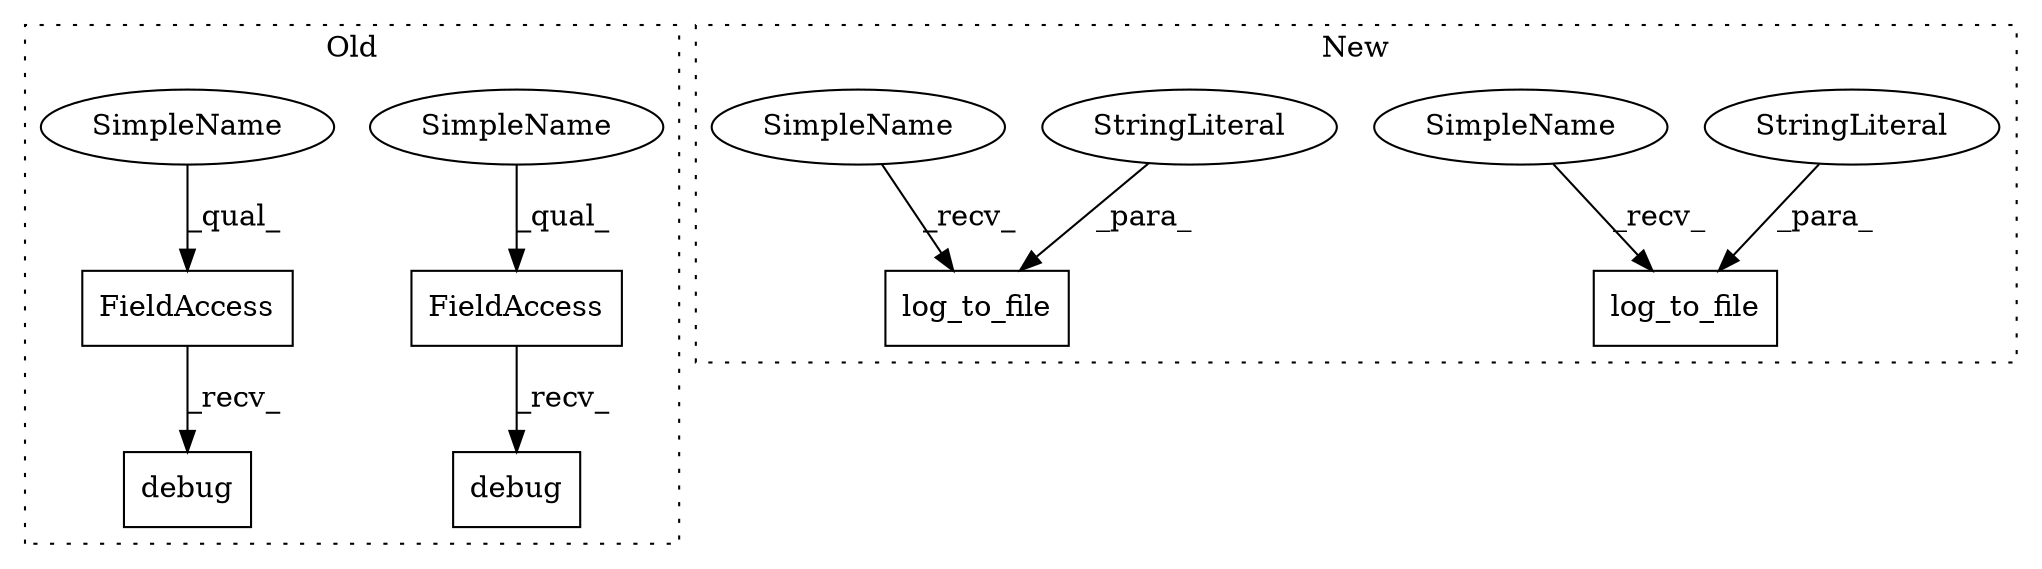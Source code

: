digraph G {
subgraph cluster0 {
1 [label="debug" a="32" s="52781" l="7" shape="box"];
3 [label="FieldAccess" a="22" s="52770" l="10" shape="box"];
5 [label="FieldAccess" a="22" s="54153" l="10" shape="box"];
6 [label="debug" a="32" s="54164" l="7" shape="box"];
9 [label="SimpleName" a="42" s="52770" l="3" shape="ellipse"];
10 [label="SimpleName" a="42" s="54153" l="3" shape="ellipse"];
label = "Old";
style="dotted";
}
subgraph cluster1 {
2 [label="log_to_file" a="32" s="52918,52940" l="12,1" shape="box"];
4 [label="StringLiteral" a="45" s="52930" l="10" shape="ellipse"];
7 [label="log_to_file" a="32" s="54319,54341" l="12,1" shape="box"];
8 [label="StringLiteral" a="45" s="54331" l="10" shape="ellipse"];
11 [label="SimpleName" a="42" s="54315" l="3" shape="ellipse"];
12 [label="SimpleName" a="42" s="52914" l="3" shape="ellipse"];
label = "New";
style="dotted";
}
3 -> 1 [label="_recv_"];
4 -> 2 [label="_para_"];
5 -> 6 [label="_recv_"];
8 -> 7 [label="_para_"];
9 -> 3 [label="_qual_"];
10 -> 5 [label="_qual_"];
11 -> 7 [label="_recv_"];
12 -> 2 [label="_recv_"];
}